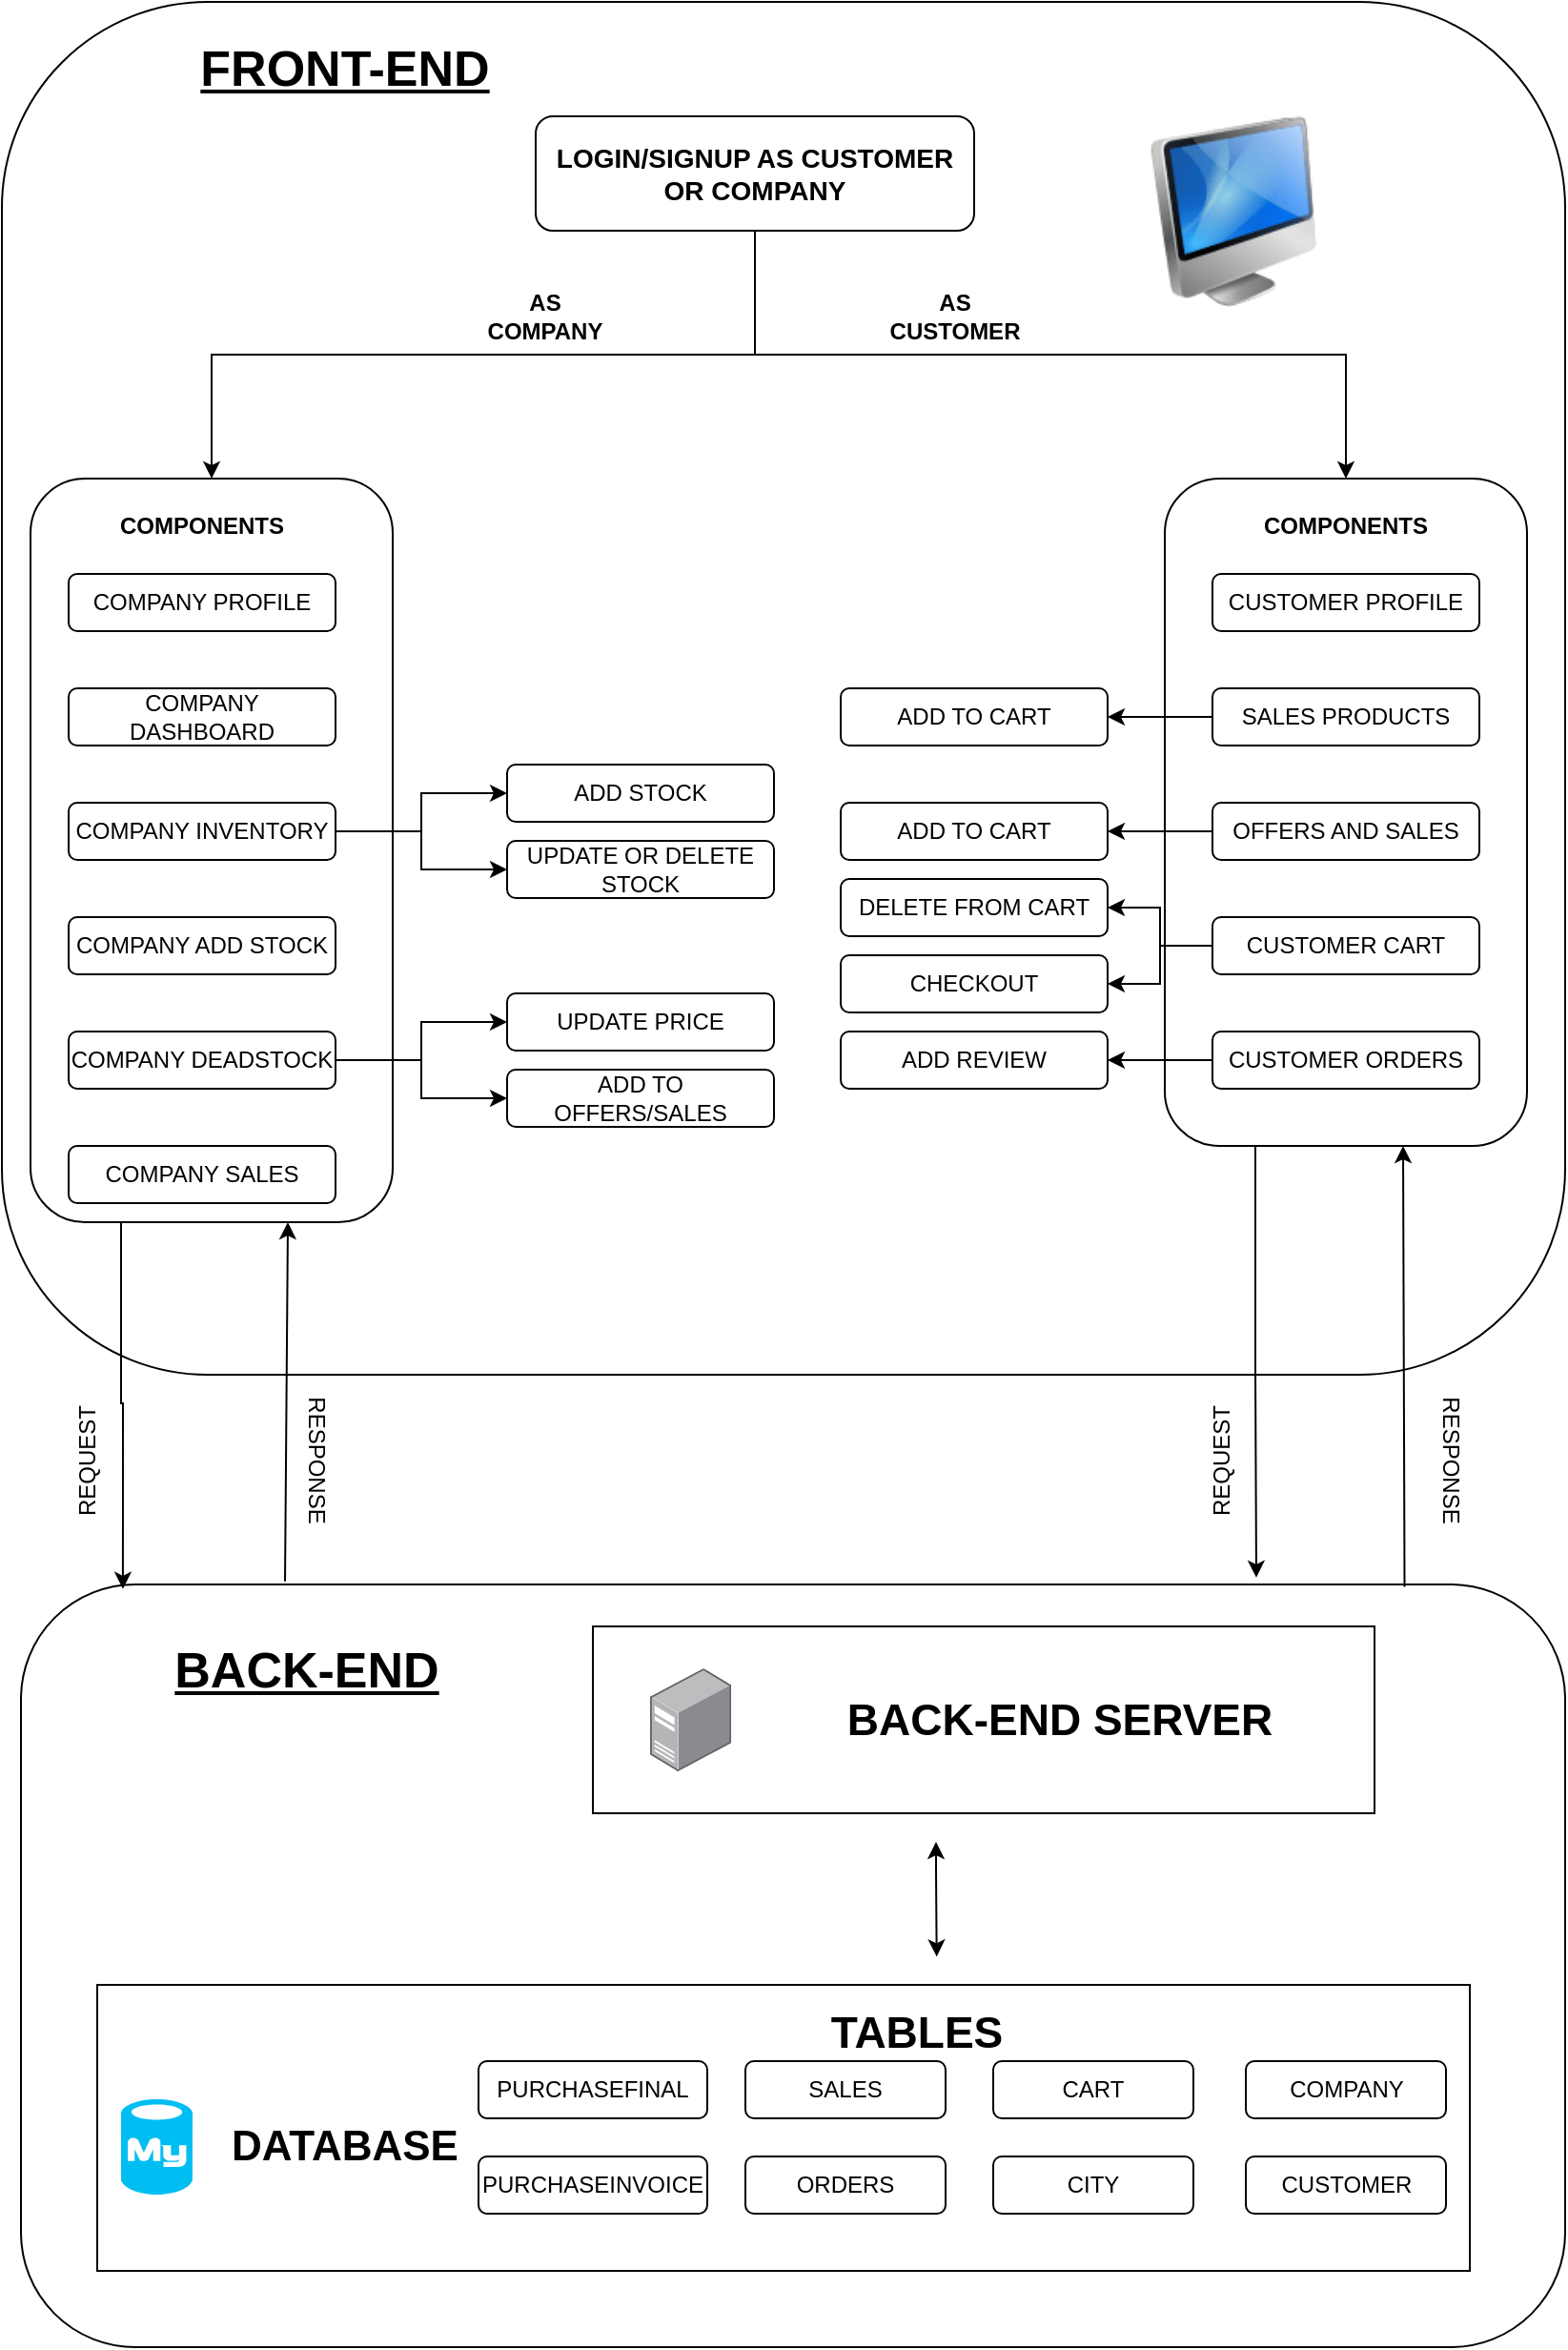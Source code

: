 <mxfile version="24.0.4" type="device">
  <diagram name="Page-1" id="AHXh_uFk2i6KlO0Rz9xI">
    <mxGraphModel dx="1500" dy="1896" grid="1" gridSize="10" guides="1" tooltips="1" connect="1" arrows="1" fold="1" page="1" pageScale="1" pageWidth="850" pageHeight="1100" math="0" shadow="0">
      <root>
        <mxCell id="0" />
        <mxCell id="1" parent="0" />
        <mxCell id="FOE0HaEeTXa3aJ-Eg28X-74" value="" style="rounded=1;whiteSpace=wrap;html=1;" vertex="1" parent="1">
          <mxGeometry x="20" y="-20" width="820" height="720" as="geometry" />
        </mxCell>
        <mxCell id="FOE0HaEeTXa3aJ-Eg28X-24" style="edgeStyle=orthogonalEdgeStyle;rounded=0;orthogonalLoop=1;jettySize=auto;html=1;exitX=0.5;exitY=1;exitDx=0;exitDy=0;entryX=0.5;entryY=0;entryDx=0;entryDy=0;" edge="1" parent="1" source="FOE0HaEeTXa3aJ-Eg28X-2" target="FOE0HaEeTXa3aJ-Eg28X-3">
          <mxGeometry relative="1" as="geometry" />
        </mxCell>
        <mxCell id="FOE0HaEeTXa3aJ-Eg28X-25" style="edgeStyle=orthogonalEdgeStyle;rounded=0;orthogonalLoop=1;jettySize=auto;html=1;exitX=0.5;exitY=1;exitDx=0;exitDy=0;entryX=0.5;entryY=0;entryDx=0;entryDy=0;" edge="1" parent="1" source="FOE0HaEeTXa3aJ-Eg28X-2" target="FOE0HaEeTXa3aJ-Eg28X-4">
          <mxGeometry relative="1" as="geometry" />
        </mxCell>
        <mxCell id="FOE0HaEeTXa3aJ-Eg28X-2" value="&lt;font style=&quot;font-size: 14px;&quot;&gt;&lt;b&gt;LOGIN/SIGNUP AS CUSTOMER OR COMPANY&lt;/b&gt;&lt;/font&gt;" style="rounded=1;whiteSpace=wrap;html=1;" vertex="1" parent="1">
          <mxGeometry x="300" y="40" width="230" height="60" as="geometry" />
        </mxCell>
        <mxCell id="FOE0HaEeTXa3aJ-Eg28X-3" value="" style="rounded=1;whiteSpace=wrap;html=1;" vertex="1" parent="1">
          <mxGeometry x="35" y="230" width="190" height="390" as="geometry" />
        </mxCell>
        <mxCell id="FOE0HaEeTXa3aJ-Eg28X-4" value="" style="rounded=1;whiteSpace=wrap;html=1;" vertex="1" parent="1">
          <mxGeometry x="630" y="230" width="190" height="350" as="geometry" />
        </mxCell>
        <mxCell id="FOE0HaEeTXa3aJ-Eg28X-7" value="AS COMPANY" style="text;html=1;align=center;verticalAlign=middle;whiteSpace=wrap;rounded=0;fontStyle=1" vertex="1" parent="1">
          <mxGeometry x="275" y="130" width="60" height="30" as="geometry" />
        </mxCell>
        <mxCell id="FOE0HaEeTXa3aJ-Eg28X-8" value="AS CUSTOMER" style="text;html=1;align=center;verticalAlign=middle;whiteSpace=wrap;rounded=0;fontStyle=1" vertex="1" parent="1">
          <mxGeometry x="490" y="130" width="60" height="30" as="geometry" />
        </mxCell>
        <mxCell id="FOE0HaEeTXa3aJ-Eg28X-11" value="COMPONENTS" style="text;html=1;align=center;verticalAlign=middle;whiteSpace=wrap;rounded=0;fontStyle=1" vertex="1" parent="1">
          <mxGeometry x="95" y="240" width="60" height="30" as="geometry" />
        </mxCell>
        <mxCell id="FOE0HaEeTXa3aJ-Eg28X-12" value="COMPONENTS" style="text;html=1;align=center;verticalAlign=middle;whiteSpace=wrap;rounded=0;fontStyle=1" vertex="1" parent="1">
          <mxGeometry x="695" y="240" width="60" height="30" as="geometry" />
        </mxCell>
        <mxCell id="FOE0HaEeTXa3aJ-Eg28X-13" value="" style="image;html=1;image=img/lib/clip_art/computers/iMac_128x128.png" vertex="1" parent="1">
          <mxGeometry x="612.5" y="40" width="107.5" height="100" as="geometry" />
        </mxCell>
        <mxCell id="FOE0HaEeTXa3aJ-Eg28X-14" value="COMPANY PROFILE" style="rounded=1;whiteSpace=wrap;html=1;" vertex="1" parent="1">
          <mxGeometry x="55" y="280" width="140" height="30" as="geometry" />
        </mxCell>
        <mxCell id="FOE0HaEeTXa3aJ-Eg28X-15" value="COMPANY DASHBOARD" style="rounded=1;whiteSpace=wrap;html=1;" vertex="1" parent="1">
          <mxGeometry x="55" y="340" width="140" height="30" as="geometry" />
        </mxCell>
        <mxCell id="FOE0HaEeTXa3aJ-Eg28X-51" style="edgeStyle=orthogonalEdgeStyle;rounded=0;orthogonalLoop=1;jettySize=auto;html=1;exitX=0;exitY=0.5;exitDx=0;exitDy=0;" edge="1" parent="1" source="FOE0HaEeTXa3aJ-Eg28X-16" target="FOE0HaEeTXa3aJ-Eg28X-43">
          <mxGeometry relative="1" as="geometry" />
        </mxCell>
        <mxCell id="FOE0HaEeTXa3aJ-Eg28X-16" value="CUSTOMER ORDERS" style="rounded=1;whiteSpace=wrap;html=1;" vertex="1" parent="1">
          <mxGeometry x="655" y="520" width="140" height="30" as="geometry" />
        </mxCell>
        <mxCell id="FOE0HaEeTXa3aJ-Eg28X-47" style="edgeStyle=orthogonalEdgeStyle;rounded=0;orthogonalLoop=1;jettySize=auto;html=1;exitX=0;exitY=0.5;exitDx=0;exitDy=0;entryX=1;entryY=0.5;entryDx=0;entryDy=0;" edge="1" parent="1" source="FOE0HaEeTXa3aJ-Eg28X-17" target="FOE0HaEeTXa3aJ-Eg28X-39">
          <mxGeometry relative="1" as="geometry" />
        </mxCell>
        <mxCell id="FOE0HaEeTXa3aJ-Eg28X-48" style="edgeStyle=orthogonalEdgeStyle;rounded=0;orthogonalLoop=1;jettySize=auto;html=1;exitX=0;exitY=0.5;exitDx=0;exitDy=0;entryX=1;entryY=0.5;entryDx=0;entryDy=0;" edge="1" parent="1" source="FOE0HaEeTXa3aJ-Eg28X-17" target="FOE0HaEeTXa3aJ-Eg28X-38">
          <mxGeometry relative="1" as="geometry" />
        </mxCell>
        <mxCell id="FOE0HaEeTXa3aJ-Eg28X-17" value="CUSTOMER CART" style="rounded=1;whiteSpace=wrap;html=1;" vertex="1" parent="1">
          <mxGeometry x="655" y="460" width="140" height="30" as="geometry" />
        </mxCell>
        <mxCell id="FOE0HaEeTXa3aJ-Eg28X-46" style="edgeStyle=orthogonalEdgeStyle;rounded=0;orthogonalLoop=1;jettySize=auto;html=1;exitX=0;exitY=0.5;exitDx=0;exitDy=0;entryX=1;entryY=0.5;entryDx=0;entryDy=0;" edge="1" parent="1" source="FOE0HaEeTXa3aJ-Eg28X-18" target="FOE0HaEeTXa3aJ-Eg28X-40">
          <mxGeometry relative="1" as="geometry" />
        </mxCell>
        <mxCell id="FOE0HaEeTXa3aJ-Eg28X-18" value="OFFERS AND SALES" style="rounded=1;whiteSpace=wrap;html=1;" vertex="1" parent="1">
          <mxGeometry x="655" y="400" width="140" height="30" as="geometry" />
        </mxCell>
        <mxCell id="FOE0HaEeTXa3aJ-Eg28X-45" style="edgeStyle=orthogonalEdgeStyle;rounded=0;orthogonalLoop=1;jettySize=auto;html=1;exitX=0;exitY=0.5;exitDx=0;exitDy=0;entryX=1;entryY=0.5;entryDx=0;entryDy=0;" edge="1" parent="1" source="FOE0HaEeTXa3aJ-Eg28X-19" target="FOE0HaEeTXa3aJ-Eg28X-41">
          <mxGeometry relative="1" as="geometry" />
        </mxCell>
        <mxCell id="FOE0HaEeTXa3aJ-Eg28X-19" value="SALES PRODUCTS" style="rounded=1;whiteSpace=wrap;html=1;" vertex="1" parent="1">
          <mxGeometry x="655" y="340" width="140" height="30" as="geometry" />
        </mxCell>
        <mxCell id="FOE0HaEeTXa3aJ-Eg28X-20" value="CUSTOMER PROFILE" style="rounded=1;whiteSpace=wrap;html=1;" vertex="1" parent="1">
          <mxGeometry x="655" y="280" width="140" height="30" as="geometry" />
        </mxCell>
        <mxCell id="FOE0HaEeTXa3aJ-Eg28X-29" style="edgeStyle=orthogonalEdgeStyle;rounded=0;orthogonalLoop=1;jettySize=auto;html=1;exitX=1;exitY=0.5;exitDx=0;exitDy=0;entryX=0;entryY=0.5;entryDx=0;entryDy=0;" edge="1" parent="1" source="FOE0HaEeTXa3aJ-Eg28X-21" target="FOE0HaEeTXa3aJ-Eg28X-27">
          <mxGeometry relative="1" as="geometry" />
        </mxCell>
        <mxCell id="FOE0HaEeTXa3aJ-Eg28X-30" style="edgeStyle=orthogonalEdgeStyle;rounded=0;orthogonalLoop=1;jettySize=auto;html=1;exitX=1;exitY=0.5;exitDx=0;exitDy=0;entryX=0;entryY=0.5;entryDx=0;entryDy=0;" edge="1" parent="1" source="FOE0HaEeTXa3aJ-Eg28X-21" target="FOE0HaEeTXa3aJ-Eg28X-26">
          <mxGeometry relative="1" as="geometry" />
        </mxCell>
        <mxCell id="FOE0HaEeTXa3aJ-Eg28X-21" value="COMPANY INVENTORY" style="rounded=1;whiteSpace=wrap;html=1;" vertex="1" parent="1">
          <mxGeometry x="55" y="400" width="140" height="30" as="geometry" />
        </mxCell>
        <mxCell id="FOE0HaEeTXa3aJ-Eg28X-22" value="COMPANY ADD STOCK" style="rounded=1;whiteSpace=wrap;html=1;" vertex="1" parent="1">
          <mxGeometry x="55" y="460" width="140" height="30" as="geometry" />
        </mxCell>
        <mxCell id="FOE0HaEeTXa3aJ-Eg28X-34" style="edgeStyle=orthogonalEdgeStyle;rounded=0;orthogonalLoop=1;jettySize=auto;html=1;exitX=1;exitY=0.5;exitDx=0;exitDy=0;entryX=0;entryY=0.5;entryDx=0;entryDy=0;" edge="1" parent="1" source="FOE0HaEeTXa3aJ-Eg28X-23" target="FOE0HaEeTXa3aJ-Eg28X-32">
          <mxGeometry relative="1" as="geometry" />
        </mxCell>
        <mxCell id="FOE0HaEeTXa3aJ-Eg28X-35" style="edgeStyle=orthogonalEdgeStyle;rounded=0;orthogonalLoop=1;jettySize=auto;html=1;exitX=1;exitY=0.5;exitDx=0;exitDy=0;entryX=0;entryY=0.5;entryDx=0;entryDy=0;" edge="1" parent="1" source="FOE0HaEeTXa3aJ-Eg28X-23" target="FOE0HaEeTXa3aJ-Eg28X-31">
          <mxGeometry relative="1" as="geometry" />
        </mxCell>
        <mxCell id="FOE0HaEeTXa3aJ-Eg28X-23" value="COMPANY DEADSTOCK" style="rounded=1;whiteSpace=wrap;html=1;" vertex="1" parent="1">
          <mxGeometry x="55" y="520" width="140" height="30" as="geometry" />
        </mxCell>
        <mxCell id="FOE0HaEeTXa3aJ-Eg28X-26" value="UPDATE OR DELETE STOCK" style="rounded=1;whiteSpace=wrap;html=1;" vertex="1" parent="1">
          <mxGeometry x="285" y="420" width="140" height="30" as="geometry" />
        </mxCell>
        <mxCell id="FOE0HaEeTXa3aJ-Eg28X-27" value="ADD STOCK" style="rounded=1;whiteSpace=wrap;html=1;" vertex="1" parent="1">
          <mxGeometry x="285" y="380" width="140" height="30" as="geometry" />
        </mxCell>
        <mxCell id="FOE0HaEeTXa3aJ-Eg28X-31" value="ADD TO OFFERS/SALES" style="rounded=1;whiteSpace=wrap;html=1;" vertex="1" parent="1">
          <mxGeometry x="285" y="540" width="140" height="30" as="geometry" />
        </mxCell>
        <mxCell id="FOE0HaEeTXa3aJ-Eg28X-32" value="UPDATE PRICE" style="rounded=1;whiteSpace=wrap;html=1;" vertex="1" parent="1">
          <mxGeometry x="285" y="500" width="140" height="30" as="geometry" />
        </mxCell>
        <mxCell id="FOE0HaEeTXa3aJ-Eg28X-38" value="CHECKOUT" style="rounded=1;whiteSpace=wrap;html=1;" vertex="1" parent="1">
          <mxGeometry x="460" y="480" width="140" height="30" as="geometry" />
        </mxCell>
        <mxCell id="FOE0HaEeTXa3aJ-Eg28X-39" value="DELETE FROM CART" style="rounded=1;whiteSpace=wrap;html=1;" vertex="1" parent="1">
          <mxGeometry x="460" y="440" width="140" height="30" as="geometry" />
        </mxCell>
        <mxCell id="FOE0HaEeTXa3aJ-Eg28X-40" value="ADD TO CART" style="rounded=1;whiteSpace=wrap;html=1;" vertex="1" parent="1">
          <mxGeometry x="460" y="400" width="140" height="30" as="geometry" />
        </mxCell>
        <mxCell id="FOE0HaEeTXa3aJ-Eg28X-41" value="ADD TO CART" style="rounded=1;whiteSpace=wrap;html=1;" vertex="1" parent="1">
          <mxGeometry x="460" y="340" width="140" height="30" as="geometry" />
        </mxCell>
        <mxCell id="FOE0HaEeTXa3aJ-Eg28X-43" value="ADD REVIEW" style="rounded=1;whiteSpace=wrap;html=1;" vertex="1" parent="1">
          <mxGeometry x="460" y="520" width="140" height="30" as="geometry" />
        </mxCell>
        <mxCell id="FOE0HaEeTXa3aJ-Eg28X-52" value="" style="rounded=1;whiteSpace=wrap;html=1;" vertex="1" parent="1">
          <mxGeometry x="30" y="810" width="810" height="400" as="geometry" />
        </mxCell>
        <mxCell id="FOE0HaEeTXa3aJ-Eg28X-53" style="edgeStyle=orthogonalEdgeStyle;rounded=0;orthogonalLoop=1;jettySize=auto;html=1;exitX=0.25;exitY=1;exitDx=0;exitDy=0;entryX=0.066;entryY=0.006;entryDx=0;entryDy=0;entryPerimeter=0;" edge="1" parent="1" source="FOE0HaEeTXa3aJ-Eg28X-3" target="FOE0HaEeTXa3aJ-Eg28X-52">
          <mxGeometry relative="1" as="geometry" />
        </mxCell>
        <mxCell id="FOE0HaEeTXa3aJ-Eg28X-54" value="" style="endArrow=classic;html=1;rounded=0;exitX=0.171;exitY=-0.004;exitDx=0;exitDy=0;exitPerimeter=0;" edge="1" parent="1" source="FOE0HaEeTXa3aJ-Eg28X-52">
          <mxGeometry width="50" height="50" relative="1" as="geometry">
            <mxPoint x="170" y="720" as="sourcePoint" />
            <mxPoint x="170" y="620" as="targetPoint" />
          </mxGeometry>
        </mxCell>
        <mxCell id="FOE0HaEeTXa3aJ-Eg28X-55" style="edgeStyle=orthogonalEdgeStyle;rounded=0;orthogonalLoop=1;jettySize=auto;html=1;exitX=0.25;exitY=1;exitDx=0;exitDy=0;entryX=0.8;entryY=-0.009;entryDx=0;entryDy=0;entryPerimeter=0;" edge="1" parent="1" source="FOE0HaEeTXa3aJ-Eg28X-4" target="FOE0HaEeTXa3aJ-Eg28X-52">
          <mxGeometry relative="1" as="geometry" />
        </mxCell>
        <mxCell id="FOE0HaEeTXa3aJ-Eg28X-56" value="" style="endArrow=classic;html=1;rounded=0;entryX=0.559;entryY=0.998;entryDx=0;entryDy=0;entryPerimeter=0;exitX=0.896;exitY=0.003;exitDx=0;exitDy=0;exitPerimeter=0;" edge="1" parent="1" source="FOE0HaEeTXa3aJ-Eg28X-52">
          <mxGeometry width="50" height="50" relative="1" as="geometry">
            <mxPoint x="755" y="720" as="sourcePoint" />
            <mxPoint x="755" y="580" as="targetPoint" />
          </mxGeometry>
        </mxCell>
        <mxCell id="FOE0HaEeTXa3aJ-Eg28X-57" value="REQUEST" style="text;html=1;align=center;verticalAlign=middle;whiteSpace=wrap;rounded=0;rotation=-90;" vertex="1" parent="1">
          <mxGeometry x="35" y="730" width="60" height="30" as="geometry" />
        </mxCell>
        <mxCell id="FOE0HaEeTXa3aJ-Eg28X-58" value="REQUEST" style="text;html=1;align=center;verticalAlign=middle;whiteSpace=wrap;rounded=0;rotation=-90;" vertex="1" parent="1">
          <mxGeometry x="630" y="730" width="60" height="30" as="geometry" />
        </mxCell>
        <mxCell id="FOE0HaEeTXa3aJ-Eg28X-59" value="RESPONSE" style="text;html=1;align=center;verticalAlign=middle;whiteSpace=wrap;rounded=0;rotation=90;" vertex="1" parent="1">
          <mxGeometry x="750" y="730" width="60" height="30" as="geometry" />
        </mxCell>
        <mxCell id="FOE0HaEeTXa3aJ-Eg28X-60" value="RESPONSE" style="text;html=1;align=center;verticalAlign=middle;whiteSpace=wrap;rounded=0;rotation=90;" vertex="1" parent="1">
          <mxGeometry x="155" y="730" width="60" height="30" as="geometry" />
        </mxCell>
        <mxCell id="FOE0HaEeTXa3aJ-Eg28X-65" value="COMPANY SALES" style="rounded=1;whiteSpace=wrap;html=1;" vertex="1" parent="1">
          <mxGeometry x="55" y="580" width="140" height="30" as="geometry" />
        </mxCell>
        <mxCell id="FOE0HaEeTXa3aJ-Eg28X-66" value="&lt;font style=&quot;font-size: 26px;&quot;&gt;&lt;b style=&quot;font-size: 26px;&quot;&gt;&lt;u style=&quot;font-size: 26px;&quot;&gt;BACK-END&lt;/u&gt;&lt;/b&gt;&lt;/font&gt;" style="text;html=1;align=center;verticalAlign=middle;whiteSpace=wrap;rounded=0;fontSize=26;" vertex="1" parent="1">
          <mxGeometry x="90" y="840" width="180" height="30" as="geometry" />
        </mxCell>
        <mxCell id="FOE0HaEeTXa3aJ-Eg28X-68" value="" style="rounded=0;whiteSpace=wrap;html=1;" vertex="1" parent="1">
          <mxGeometry x="330" y="832" width="410" height="98" as="geometry" />
        </mxCell>
        <mxCell id="FOE0HaEeTXa3aJ-Eg28X-69" value="" style="image;points=[];aspect=fixed;html=1;align=center;shadow=0;dashed=0;image=img/lib/allied_telesis/computer_and_terminals/Server_Desktop.svg;" vertex="1" parent="1">
          <mxGeometry x="360" y="854" width="42.6" height="54" as="geometry" />
        </mxCell>
        <mxCell id="FOE0HaEeTXa3aJ-Eg28X-70" value="BACK-END SERVER" style="text;html=1;align=center;verticalAlign=middle;whiteSpace=wrap;rounded=0;fontStyle=1;fontSize=23;" vertex="1" parent="1">
          <mxGeometry x="440" y="866" width="270" height="30" as="geometry" />
        </mxCell>
        <mxCell id="FOE0HaEeTXa3aJ-Eg28X-71" value="" style="endArrow=classic;startArrow=classic;html=1;rounded=0;exitX=0.593;exitY=0.488;exitDx=0;exitDy=0;exitPerimeter=0;" edge="1" parent="1" source="FOE0HaEeTXa3aJ-Eg28X-52">
          <mxGeometry width="50" height="50" relative="1" as="geometry">
            <mxPoint x="510" y="990" as="sourcePoint" />
            <mxPoint x="510" y="945" as="targetPoint" />
            <Array as="points">
              <mxPoint x="510" y="960" />
            </Array>
          </mxGeometry>
        </mxCell>
        <mxCell id="FOE0HaEeTXa3aJ-Eg28X-72" value="" style="rounded=0;whiteSpace=wrap;html=1;" vertex="1" parent="1">
          <mxGeometry x="70" y="1020" width="720" height="150" as="geometry" />
        </mxCell>
        <mxCell id="FOE0HaEeTXa3aJ-Eg28X-73" value="" style="verticalLabelPosition=bottom;html=1;verticalAlign=top;align=center;strokeColor=none;fillColor=#00BEF2;shape=mxgraph.azure.mysql_database;" vertex="1" parent="1">
          <mxGeometry x="82.5" y="1080" width="37.5" height="50" as="geometry" />
        </mxCell>
        <mxCell id="FOE0HaEeTXa3aJ-Eg28X-75" value="FRONT-END" style="text;html=1;align=center;verticalAlign=middle;whiteSpace=wrap;rounded=0;fontStyle=5;fontSize=26;" vertex="1" parent="1">
          <mxGeometry x="90" width="220" height="30" as="geometry" />
        </mxCell>
        <mxCell id="FOE0HaEeTXa3aJ-Eg28X-77" value="" style="shape=image;html=1;verticalAlign=top;verticalLabelPosition=bottom;labelBackgroundColor=#ffffff;imageAspect=0;aspect=fixed;image=https://cdn1.iconfinder.com/data/icons/unicons-line-vol-5/24/react-128.png" vertex="1" parent="1">
          <mxGeometry x="121" y="40" width="128" height="128" as="geometry" />
        </mxCell>
        <mxCell id="FOE0HaEeTXa3aJ-Eg28X-78" value="" style="shape=image;verticalLabelPosition=bottom;labelBackgroundColor=default;verticalAlign=top;aspect=fixed;imageAspect=0;image=https://miro.medium.com/v2/resize:fit:800/1*bc9pmTiyKR0WNPka2w3e0Q.png;" vertex="1" parent="1">
          <mxGeometry x="120" y="880" width="120" height="120" as="geometry" />
        </mxCell>
        <mxCell id="FOE0HaEeTXa3aJ-Eg28X-79" value="DATABASE" style="text;html=1;align=center;verticalAlign=middle;whiteSpace=wrap;rounded=0;fontStyle=1;fontSize=22;" vertex="1" parent="1">
          <mxGeometry x="140" y="1090" width="120" height="30" as="geometry" />
        </mxCell>
        <mxCell id="FOE0HaEeTXa3aJ-Eg28X-80" value="&lt;b&gt;&lt;font style=&quot;font-size: 23px;&quot;&gt;TABLES&lt;/font&gt;&lt;/b&gt;" style="text;html=1;align=center;verticalAlign=middle;whiteSpace=wrap;rounded=0;" vertex="1" parent="1">
          <mxGeometry x="470" y="1030" width="60" height="30" as="geometry" />
        </mxCell>
        <mxCell id="FOE0HaEeTXa3aJ-Eg28X-81" value="PURCHASEFINAL" style="rounded=1;whiteSpace=wrap;html=1;" vertex="1" parent="1">
          <mxGeometry x="270" y="1060" width="120" height="30" as="geometry" />
        </mxCell>
        <mxCell id="FOE0HaEeTXa3aJ-Eg28X-82" value="SALES" style="rounded=1;whiteSpace=wrap;html=1;" vertex="1" parent="1">
          <mxGeometry x="410" y="1060" width="105" height="30" as="geometry" />
        </mxCell>
        <mxCell id="FOE0HaEeTXa3aJ-Eg28X-83" value="PURCHASEINVOICE" style="rounded=1;whiteSpace=wrap;html=1;" vertex="1" parent="1">
          <mxGeometry x="270" y="1110" width="120" height="30" as="geometry" />
        </mxCell>
        <mxCell id="FOE0HaEeTXa3aJ-Eg28X-84" value="CITY" style="rounded=1;whiteSpace=wrap;html=1;" vertex="1" parent="1">
          <mxGeometry x="540" y="1110" width="105" height="30" as="geometry" />
        </mxCell>
        <mxCell id="FOE0HaEeTXa3aJ-Eg28X-85" value="CART" style="rounded=1;whiteSpace=wrap;html=1;" vertex="1" parent="1">
          <mxGeometry x="540" y="1060" width="105" height="30" as="geometry" />
        </mxCell>
        <mxCell id="FOE0HaEeTXa3aJ-Eg28X-86" value="CUSTOMER" style="rounded=1;whiteSpace=wrap;html=1;" vertex="1" parent="1">
          <mxGeometry x="672.5" y="1110" width="105" height="30" as="geometry" />
        </mxCell>
        <mxCell id="FOE0HaEeTXa3aJ-Eg28X-87" value="COMPANY" style="rounded=1;whiteSpace=wrap;html=1;" vertex="1" parent="1">
          <mxGeometry x="672.5" y="1060" width="105" height="30" as="geometry" />
        </mxCell>
        <mxCell id="FOE0HaEeTXa3aJ-Eg28X-89" value="ORDERS" style="rounded=1;whiteSpace=wrap;html=1;" vertex="1" parent="1">
          <mxGeometry x="410" y="1110" width="105" height="30" as="geometry" />
        </mxCell>
      </root>
    </mxGraphModel>
  </diagram>
</mxfile>
